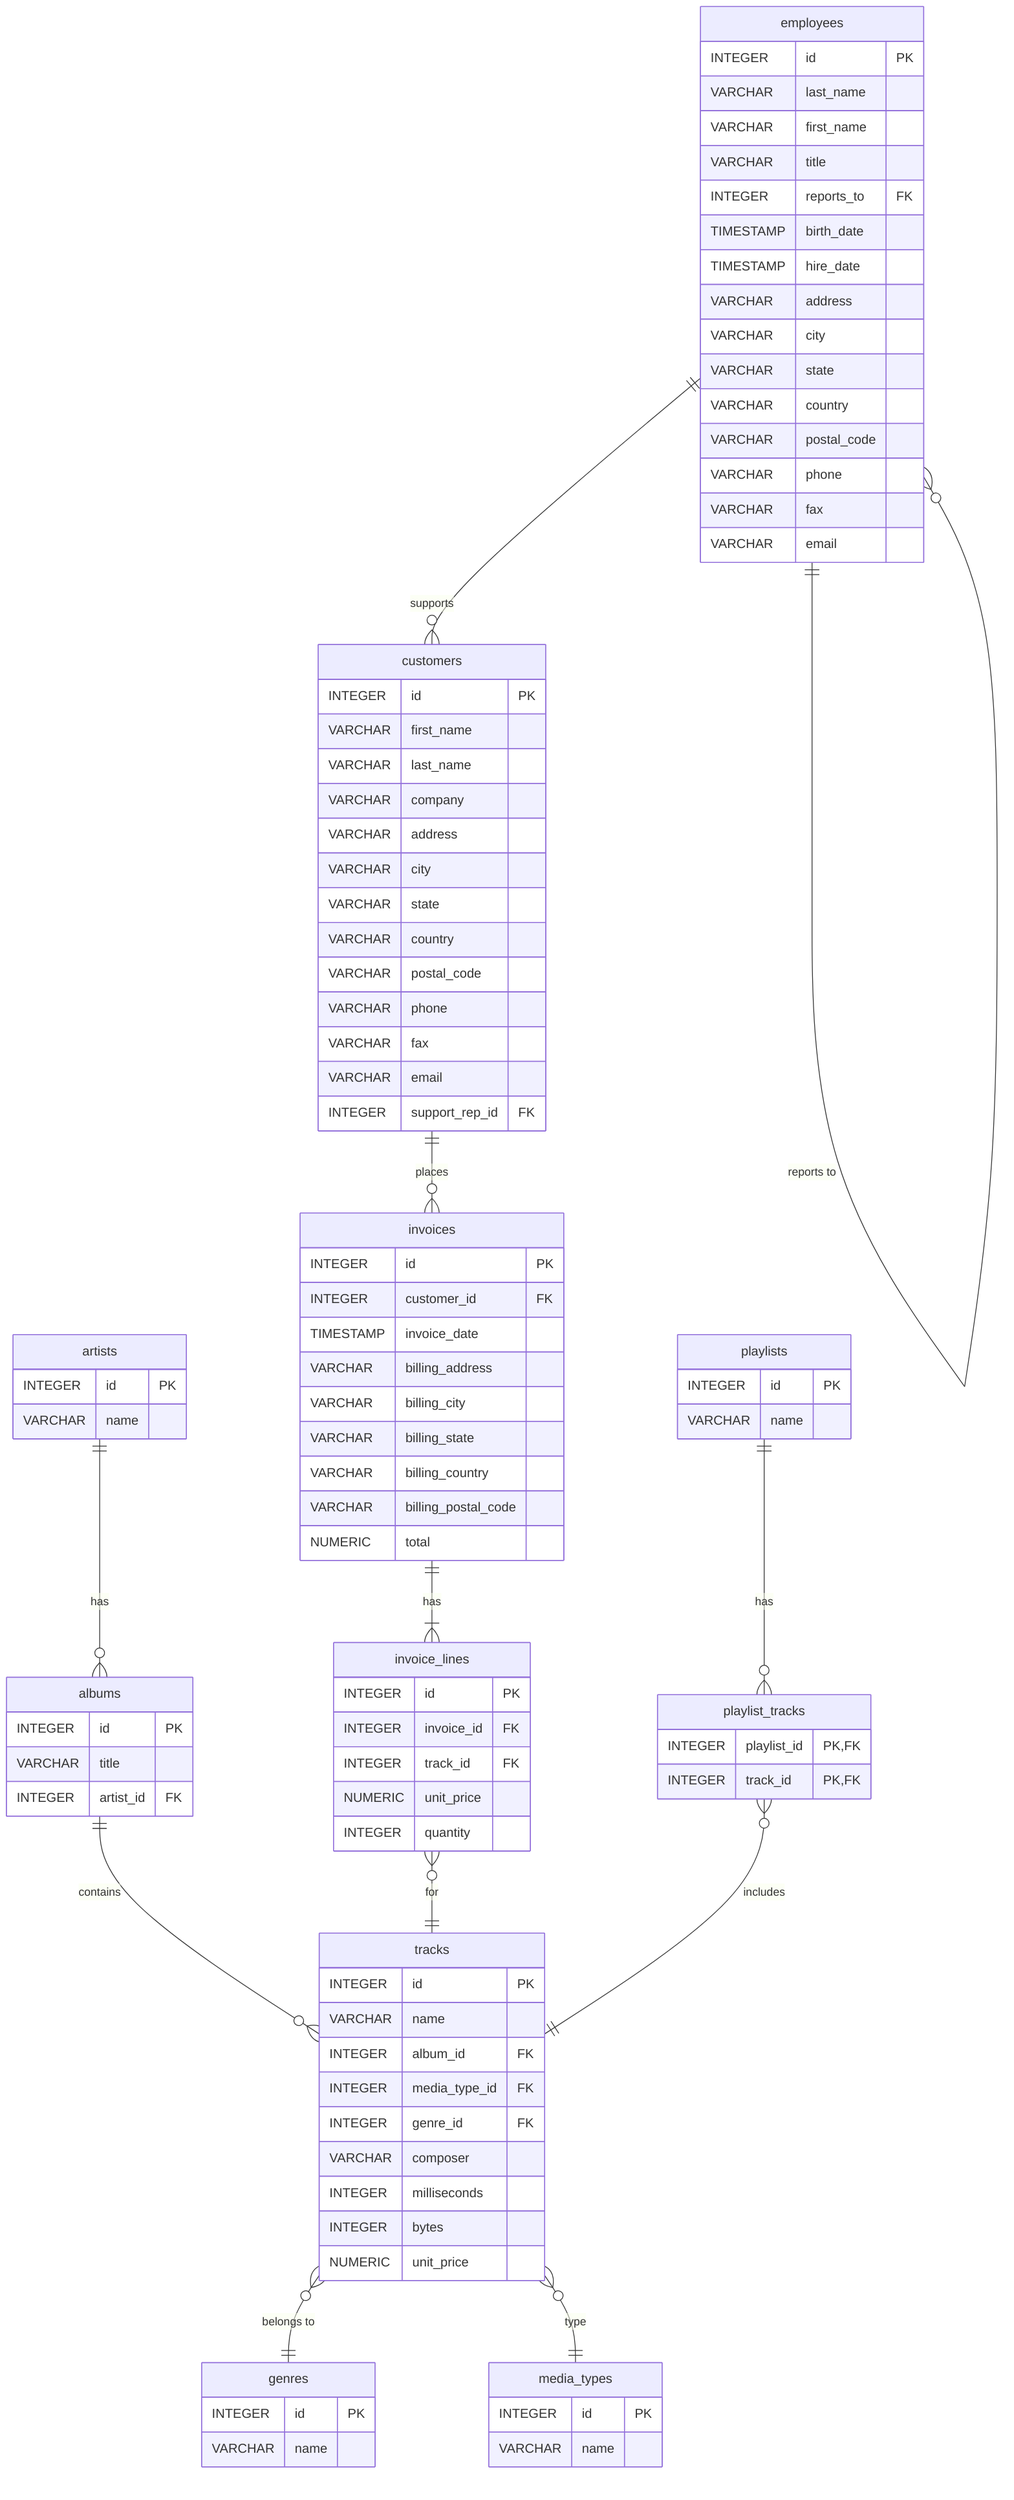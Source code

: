 erDiagram
    artists {
        INTEGER id PK
        VARCHAR name
    }
    albums {
        INTEGER id PK
        VARCHAR title
        INTEGER artist_id FK
    }
    employees {
        INTEGER id PK
        VARCHAR last_name
        VARCHAR first_name
        VARCHAR title
        INTEGER reports_to FK
        TIMESTAMP birth_date
        TIMESTAMP hire_date
        VARCHAR address
        VARCHAR city
        VARCHAR state
        VARCHAR country
        VARCHAR postal_code
        VARCHAR phone
        VARCHAR fax
        VARCHAR email
    }
    customers {
        INTEGER id PK
        VARCHAR first_name
        VARCHAR last_name
        VARCHAR company
        VARCHAR address
        VARCHAR city
        VARCHAR state
        VARCHAR country
        VARCHAR postal_code
        VARCHAR phone
        VARCHAR fax
        VARCHAR email
        INTEGER support_rep_id FK
    }
    genres {
        INTEGER id PK
        VARCHAR name
    }
    invoices {
        INTEGER id PK
        INTEGER customer_id FK
        TIMESTAMP invoice_date
        VARCHAR billing_address
        VARCHAR billing_city
        VARCHAR billing_state
        VARCHAR billing_country
        VARCHAR billing_postal_code
        NUMERIC total
    }
    media_types {
        INTEGER id PK
        VARCHAR name
    }
    tracks {
        INTEGER id PK
        VARCHAR name
        INTEGER album_id FK
        INTEGER media_type_id FK
        INTEGER genre_id FK
        VARCHAR composer
        INTEGER milliseconds
        INTEGER bytes
        NUMERIC unit_price
    }
    invoice_lines {
        INTEGER id PK
        INTEGER invoice_id FK
        INTEGER track_id FK
        NUMERIC unit_price
        INTEGER quantity
    }
    playlists {
        INTEGER id PK
        VARCHAR name
    }
    playlist_tracks {
        INTEGER playlist_id PK,FK
        INTEGER track_id PK,FK
    }
    artists ||--o{ albums : "has"
    albums ||--o{ tracks : "contains"
    employees ||--o{ employees : "reports to"
    employees ||--o{ customers : "supports"
    customers ||--o{ invoices : "places"
    invoices ||--|{ invoice_lines : "has"
    invoice_lines }o--|| tracks : "for"
    tracks }o--|| genres : "belongs to"
    tracks }o--|| media_types : "type"
    playlists ||--o{ playlist_tracks : "has"
    playlist_tracks }o--|| tracks : "includes"